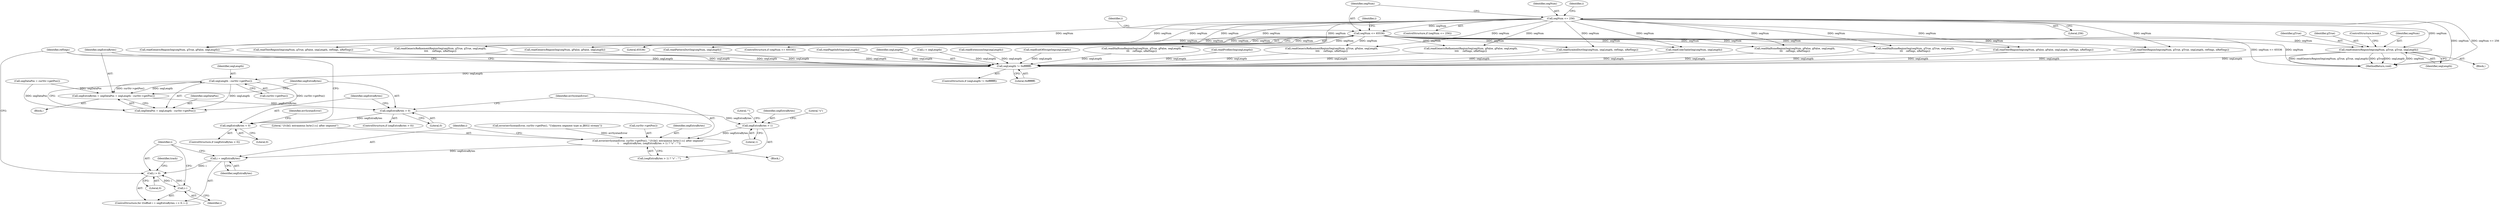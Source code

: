 digraph "0_poppler_58e04a08afee39370283c494ee2e4e392fd3b684@API" {
"1000433" [label="(Call,readGenericRegionSeg(segNum, gTrue, gTrue, segLength))"];
"1000220" [label="(Call,segNum <= 256)"];
"1000245" [label="(Call,segNum <= 65536)"];
"1000512" [label="(Call,segLength != 0xffffffff)"];
"1000521" [label="(Call,segLength - curStr->getPos())"];
"1000517" [label="(Call,segExtraBytes = segDataPos + segLength - curStr->getPos())"];
"1000525" [label="(Call,segExtraBytes > 0)"];
"1000535" [label="(Call,segExtraBytes > 1)"];
"1000529" [label="(Call,error(errSyntaxError, curStr->getPos(), \"{0:lld} extraneous byte{1:s} after segment\",\n \t      segExtraBytes, (segExtraBytes > 1) ? \"s\" : \"\"))"];
"1000543" [label="(Call,i = segExtraBytes)"];
"1000546" [label="(Call,i > 0)"];
"1000549" [label="(Call,i--)"];
"1000557" [label="(Call,segExtraBytes < 0)"];
"1000519" [label="(Call,segDataPos + segLength - curStr->getPos())"];
"1000347" [label="(Block,)"];
"1000539" [label="(Literal,\"\")"];
"1000436" [label="(Identifier,gTrue)"];
"1000351" [label="(Call,readSymbolDictSeg(segNum, segLength, refSegs, nRefSegs))"];
"1000554" [label="(Identifier,trash)"];
"1000458" [label="(Call,readGenericRefinementRegionSeg(segNum, gTrue, gTrue, segLength,\n\t\t\t\t     refSegs, nRefSegs))"];
"1000580" [label="(MethodReturn,void)"];
"1000433" [label="(Call,readGenericRegionSeg(segNum, gTrue, gTrue, segLength))"];
"1000419" [label="(Call,readGenericRegionSeg(segNum, gFalse, gFalse, segLength))"];
"1000467" [label="(Call,readPageInfoSeg(segLength))"];
"1000435" [label="(Identifier,gTrue)"];
"1000536" [label="(Identifier,segExtraBytes)"];
"1000219" [label="(ControlStructure,if (segNum <= 256))"];
"1000387" [label="(Call,readPatternDictSeg(segNum, segLength))"];
"1000401" [label="(Call,readHalftoneRegionSeg(segNum, gTrue, gFalse, segLength,\n\t\t\t    refSegs, nRefSegs))"];
"1000449" [label="(Call,readGenericRefinementRegionSeg(segNum, gTrue, gFalse, segLength,\n\t\t\t\t     refSegs, nRefSegs))"];
"1000519" [label="(Call,segDataPos + segLength - curStr->getPos())"];
"1000317" [label="(Call,segDataPos = curStr->getPos())"];
"1000518" [label="(Identifier,segExtraBytes)"];
"1000525" [label="(Call,segExtraBytes > 0)"];
"1000550" [label="(Identifier,i)"];
"1000440" [label="(Call,readGenericRefinementRegionSeg(segNum, gFalse, gFalse, segLength,\n\t\t\t\t     refSegs, nRefSegs))"];
"1000559" [label="(Literal,0)"];
"1000543" [label="(Call,i = segExtraBytes)"];
"1000513" [label="(Identifier,segLength)"];
"1000532" [label="(Literal,\"{0:lld} extraneous byte{1:s} after segment\")"];
"1000479" [label="(Call,readCodeTableSeg(segNum, segLength))"];
"1000392" [label="(Call,readHalftoneRegionSeg(segNum, gFalse, gFalse, segLength,\n\t\t\t    refSegs, nRefSegs))"];
"1000537" [label="(Literal,1)"];
"1000438" [label="(ControlStructure,break;)"];
"1000410" [label="(Call,readHalftoneRegionSeg(segNum, gTrue, gTrue, segLength,\n\t\t\t    refSegs, nRefSegs))"];
"1000541" [label="(ControlStructure,for (Goffset i = segExtraBytes; i > 0; i--))"];
"1000548" [label="(Literal,0)"];
"1000512" [label="(Call,segLength != 0xffffffff)"];
"1000529" [label="(Call,error(errSyntaxError, curStr->getPos(), \"{0:lld} extraneous byte{1:s} after segment\",\n \t      segExtraBytes, (segExtraBytes > 1) ? \"s\" : \"\"))"];
"1000566" [label="(Identifier,refSegs)"];
"1000544" [label="(Identifier,i)"];
"1000272" [label="(Identifier,i)"];
"1000535" [label="(Call,segExtraBytes > 1)"];
"1000557" [label="(Call,segExtraBytes < 0)"];
"1000528" [label="(Block,)"];
"1000531" [label="(Call,curStr->getPos())"];
"1000245" [label="(Call,segNum <= 65536)"];
"1000360" [label="(Call,readTextRegionSeg(segNum, gFalse, gFalse, segLength, refSegs, nRefSegs))"];
"1000533" [label="(Identifier,segExtraBytes)"];
"1000521" [label="(Call,segLength - curStr->getPos())"];
"1000523" [label="(Call,curStr->getPos())"];
"1000526" [label="(Identifier,segExtraBytes)"];
"1000534" [label="(Call,(segExtraBytes > 1) ? \"s\" : \"\")"];
"1000496" [label="(Call,i < segLength)"];
"1000520" [label="(Identifier,segDataPos)"];
"1000546" [label="(Call,i > 0)"];
"1000378" [label="(Call,readTextRegionSeg(segNum, gTrue, gTrue, segLength, refSegs, nRefSegs))"];
"1000221" [label="(Identifier,segNum)"];
"1000484" [label="(Call,readExtensionSeg(segLength))"];
"1000247" [label="(Literal,65536)"];
"1000522" [label="(Identifier,segLength)"];
"1000547" [label="(Identifier,i)"];
"1000562" [label="(Identifier,errSyntaxError)"];
"1000549" [label="(Call,i--)"];
"1000437" [label="(Identifier,segLength)"];
"1000222" [label="(Literal,256)"];
"1000220" [label="(Call,segNum <= 256)"];
"1000426" [label="(Call,readGenericRegionSeg(segNum, gTrue, gFalse, segLength))"];
"1000511" [label="(ControlStructure,if (segLength != 0xffffffff))"];
"1000517" [label="(Call,segExtraBytes = segDataPos + segLength - curStr->getPos())"];
"1000524" [label="(ControlStructure,if (segExtraBytes > 0))"];
"1000226" [label="(Identifier,i)"];
"1000545" [label="(Identifier,segExtraBytes)"];
"1000434" [label="(Identifier,segNum)"];
"1000538" [label="(Literal,\"s\")"];
"1000246" [label="(Identifier,segNum)"];
"1000471" [label="(Call,readEndOfStripeSeg(segLength))"];
"1000475" [label="(Call,readProfilesSeg(segLength))"];
"1000527" [label="(Literal,0)"];
"1000530" [label="(Identifier,errSyntaxError)"];
"1000556" [label="(ControlStructure,if (segExtraBytes < 0))"];
"1000515" [label="(Block,)"];
"1000369" [label="(Call,readTextRegionSeg(segNum, gTrue, gFalse, segLength, refSegs, nRefSegs))"];
"1000244" [label="(ControlStructure,if (segNum <= 65536))"];
"1000558" [label="(Identifier,segExtraBytes)"];
"1000251" [label="(Identifier,i)"];
"1000514" [label="(Literal,0xffffffff)"];
"1000488" [label="(Call,error(errSyntaxError, curStr->getPos(), \"Unknown segment type in JBIG2 stream\"))"];
"1000433" -> "1000347"  [label="AST: "];
"1000433" -> "1000437"  [label="CFG: "];
"1000434" -> "1000433"  [label="AST: "];
"1000435" -> "1000433"  [label="AST: "];
"1000436" -> "1000433"  [label="AST: "];
"1000437" -> "1000433"  [label="AST: "];
"1000438" -> "1000433"  [label="CFG: "];
"1000433" -> "1000580"  [label="DDG: gTrue"];
"1000433" -> "1000580"  [label="DDG: segLength"];
"1000433" -> "1000580"  [label="DDG: segNum"];
"1000433" -> "1000580"  [label="DDG: readGenericRegionSeg(segNum, gTrue, gTrue, segLength)"];
"1000220" -> "1000433"  [label="DDG: segNum"];
"1000245" -> "1000433"  [label="DDG: segNum"];
"1000433" -> "1000512"  [label="DDG: segLength"];
"1000220" -> "1000219"  [label="AST: "];
"1000220" -> "1000222"  [label="CFG: "];
"1000221" -> "1000220"  [label="AST: "];
"1000222" -> "1000220"  [label="AST: "];
"1000226" -> "1000220"  [label="CFG: "];
"1000246" -> "1000220"  [label="CFG: "];
"1000220" -> "1000580"  [label="DDG: segNum"];
"1000220" -> "1000580"  [label="DDG: segNum <= 256"];
"1000220" -> "1000245"  [label="DDG: segNum"];
"1000220" -> "1000351"  [label="DDG: segNum"];
"1000220" -> "1000360"  [label="DDG: segNum"];
"1000220" -> "1000369"  [label="DDG: segNum"];
"1000220" -> "1000378"  [label="DDG: segNum"];
"1000220" -> "1000387"  [label="DDG: segNum"];
"1000220" -> "1000392"  [label="DDG: segNum"];
"1000220" -> "1000401"  [label="DDG: segNum"];
"1000220" -> "1000410"  [label="DDG: segNum"];
"1000220" -> "1000419"  [label="DDG: segNum"];
"1000220" -> "1000426"  [label="DDG: segNum"];
"1000220" -> "1000440"  [label="DDG: segNum"];
"1000220" -> "1000449"  [label="DDG: segNum"];
"1000220" -> "1000458"  [label="DDG: segNum"];
"1000220" -> "1000479"  [label="DDG: segNum"];
"1000245" -> "1000244"  [label="AST: "];
"1000245" -> "1000247"  [label="CFG: "];
"1000246" -> "1000245"  [label="AST: "];
"1000247" -> "1000245"  [label="AST: "];
"1000251" -> "1000245"  [label="CFG: "];
"1000272" -> "1000245"  [label="CFG: "];
"1000245" -> "1000580"  [label="DDG: segNum <= 65536"];
"1000245" -> "1000580"  [label="DDG: segNum"];
"1000245" -> "1000351"  [label="DDG: segNum"];
"1000245" -> "1000360"  [label="DDG: segNum"];
"1000245" -> "1000369"  [label="DDG: segNum"];
"1000245" -> "1000378"  [label="DDG: segNum"];
"1000245" -> "1000387"  [label="DDG: segNum"];
"1000245" -> "1000392"  [label="DDG: segNum"];
"1000245" -> "1000401"  [label="DDG: segNum"];
"1000245" -> "1000410"  [label="DDG: segNum"];
"1000245" -> "1000419"  [label="DDG: segNum"];
"1000245" -> "1000426"  [label="DDG: segNum"];
"1000245" -> "1000440"  [label="DDG: segNum"];
"1000245" -> "1000449"  [label="DDG: segNum"];
"1000245" -> "1000458"  [label="DDG: segNum"];
"1000245" -> "1000479"  [label="DDG: segNum"];
"1000512" -> "1000511"  [label="AST: "];
"1000512" -> "1000514"  [label="CFG: "];
"1000513" -> "1000512"  [label="AST: "];
"1000514" -> "1000512"  [label="AST: "];
"1000518" -> "1000512"  [label="CFG: "];
"1000566" -> "1000512"  [label="CFG: "];
"1000392" -> "1000512"  [label="DDG: segLength"];
"1000401" -> "1000512"  [label="DDG: segLength"];
"1000360" -> "1000512"  [label="DDG: segLength"];
"1000467" -> "1000512"  [label="DDG: segLength"];
"1000351" -> "1000512"  [label="DDG: segLength"];
"1000419" -> "1000512"  [label="DDG: segLength"];
"1000369" -> "1000512"  [label="DDG: segLength"];
"1000449" -> "1000512"  [label="DDG: segLength"];
"1000378" -> "1000512"  [label="DDG: segLength"];
"1000458" -> "1000512"  [label="DDG: segLength"];
"1000479" -> "1000512"  [label="DDG: segLength"];
"1000426" -> "1000512"  [label="DDG: segLength"];
"1000387" -> "1000512"  [label="DDG: segLength"];
"1000496" -> "1000512"  [label="DDG: segLength"];
"1000471" -> "1000512"  [label="DDG: segLength"];
"1000410" -> "1000512"  [label="DDG: segLength"];
"1000475" -> "1000512"  [label="DDG: segLength"];
"1000484" -> "1000512"  [label="DDG: segLength"];
"1000440" -> "1000512"  [label="DDG: segLength"];
"1000512" -> "1000521"  [label="DDG: segLength"];
"1000521" -> "1000519"  [label="AST: "];
"1000521" -> "1000523"  [label="CFG: "];
"1000522" -> "1000521"  [label="AST: "];
"1000523" -> "1000521"  [label="AST: "];
"1000519" -> "1000521"  [label="CFG: "];
"1000521" -> "1000517"  [label="DDG: segLength"];
"1000521" -> "1000517"  [label="DDG: curStr->getPos()"];
"1000521" -> "1000519"  [label="DDG: segLength"];
"1000521" -> "1000519"  [label="DDG: curStr->getPos()"];
"1000517" -> "1000515"  [label="AST: "];
"1000517" -> "1000519"  [label="CFG: "];
"1000518" -> "1000517"  [label="AST: "];
"1000519" -> "1000517"  [label="AST: "];
"1000526" -> "1000517"  [label="CFG: "];
"1000317" -> "1000517"  [label="DDG: segDataPos"];
"1000517" -> "1000525"  [label="DDG: segExtraBytes"];
"1000525" -> "1000524"  [label="AST: "];
"1000525" -> "1000527"  [label="CFG: "];
"1000526" -> "1000525"  [label="AST: "];
"1000527" -> "1000525"  [label="AST: "];
"1000530" -> "1000525"  [label="CFG: "];
"1000558" -> "1000525"  [label="CFG: "];
"1000525" -> "1000535"  [label="DDG: segExtraBytes"];
"1000525" -> "1000557"  [label="DDG: segExtraBytes"];
"1000535" -> "1000534"  [label="AST: "];
"1000535" -> "1000537"  [label="CFG: "];
"1000536" -> "1000535"  [label="AST: "];
"1000537" -> "1000535"  [label="AST: "];
"1000538" -> "1000535"  [label="CFG: "];
"1000539" -> "1000535"  [label="CFG: "];
"1000535" -> "1000529"  [label="DDG: segExtraBytes"];
"1000529" -> "1000528"  [label="AST: "];
"1000529" -> "1000534"  [label="CFG: "];
"1000530" -> "1000529"  [label="AST: "];
"1000531" -> "1000529"  [label="AST: "];
"1000532" -> "1000529"  [label="AST: "];
"1000533" -> "1000529"  [label="AST: "];
"1000534" -> "1000529"  [label="AST: "];
"1000544" -> "1000529"  [label="CFG: "];
"1000488" -> "1000529"  [label="DDG: errSyntaxError"];
"1000529" -> "1000543"  [label="DDG: segExtraBytes"];
"1000543" -> "1000541"  [label="AST: "];
"1000543" -> "1000545"  [label="CFG: "];
"1000544" -> "1000543"  [label="AST: "];
"1000545" -> "1000543"  [label="AST: "];
"1000547" -> "1000543"  [label="CFG: "];
"1000543" -> "1000546"  [label="DDG: i"];
"1000546" -> "1000541"  [label="AST: "];
"1000546" -> "1000548"  [label="CFG: "];
"1000547" -> "1000546"  [label="AST: "];
"1000548" -> "1000546"  [label="AST: "];
"1000554" -> "1000546"  [label="CFG: "];
"1000566" -> "1000546"  [label="CFG: "];
"1000549" -> "1000546"  [label="DDG: i"];
"1000546" -> "1000549"  [label="DDG: i"];
"1000549" -> "1000541"  [label="AST: "];
"1000549" -> "1000550"  [label="CFG: "];
"1000550" -> "1000549"  [label="AST: "];
"1000547" -> "1000549"  [label="CFG: "];
"1000557" -> "1000556"  [label="AST: "];
"1000557" -> "1000559"  [label="CFG: "];
"1000558" -> "1000557"  [label="AST: "];
"1000559" -> "1000557"  [label="AST: "];
"1000562" -> "1000557"  [label="CFG: "];
"1000566" -> "1000557"  [label="CFG: "];
"1000520" -> "1000519"  [label="AST: "];
"1000317" -> "1000519"  [label="DDG: segDataPos"];
}
